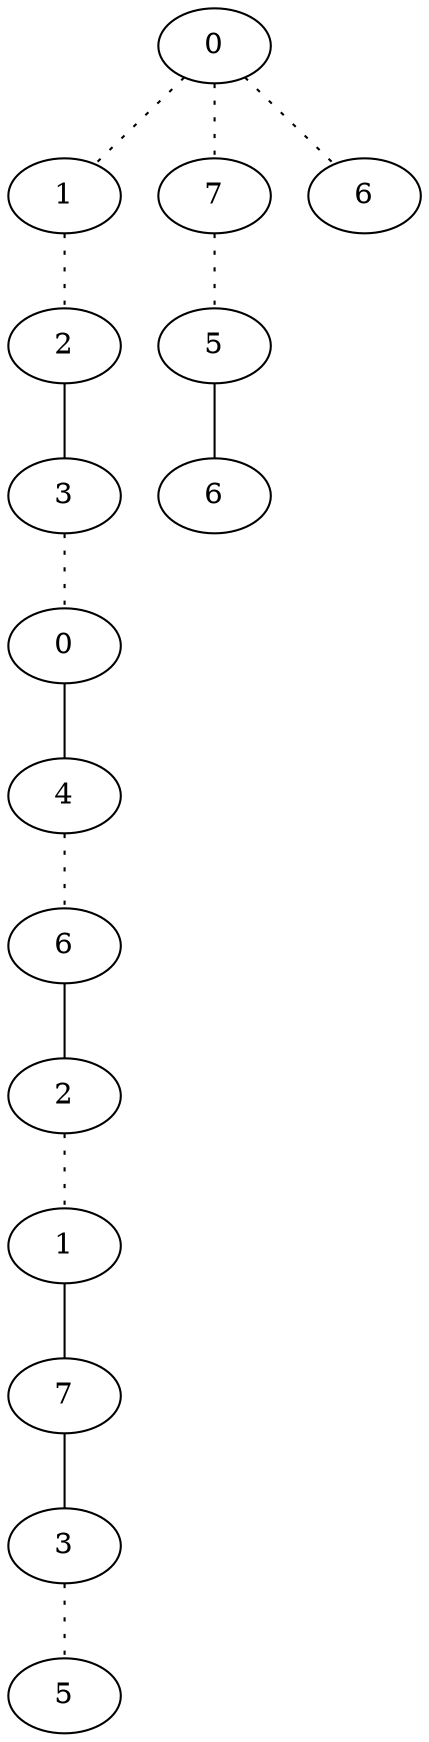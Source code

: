 graph {
a0[label=0];
a1[label=1];
a2[label=2];
a3[label=3];
a4[label=0];
a5[label=4];
a6[label=6];
a7[label=2];
a8[label=1];
a9[label=7];
a10[label=3];
a11[label=5];
a12[label=7];
a13[label=5];
a14[label=6];
a15[label=6];
a0 -- a1 [style=dotted];
a0 -- a12 [style=dotted];
a0 -- a15 [style=dotted];
a1 -- a2 [style=dotted];
a2 -- a3;
a3 -- a4 [style=dotted];
a4 -- a5;
a5 -- a6 [style=dotted];
a6 -- a7;
a7 -- a8 [style=dotted];
a8 -- a9;
a9 -- a10;
a10 -- a11 [style=dotted];
a12 -- a13 [style=dotted];
a13 -- a14;
}
